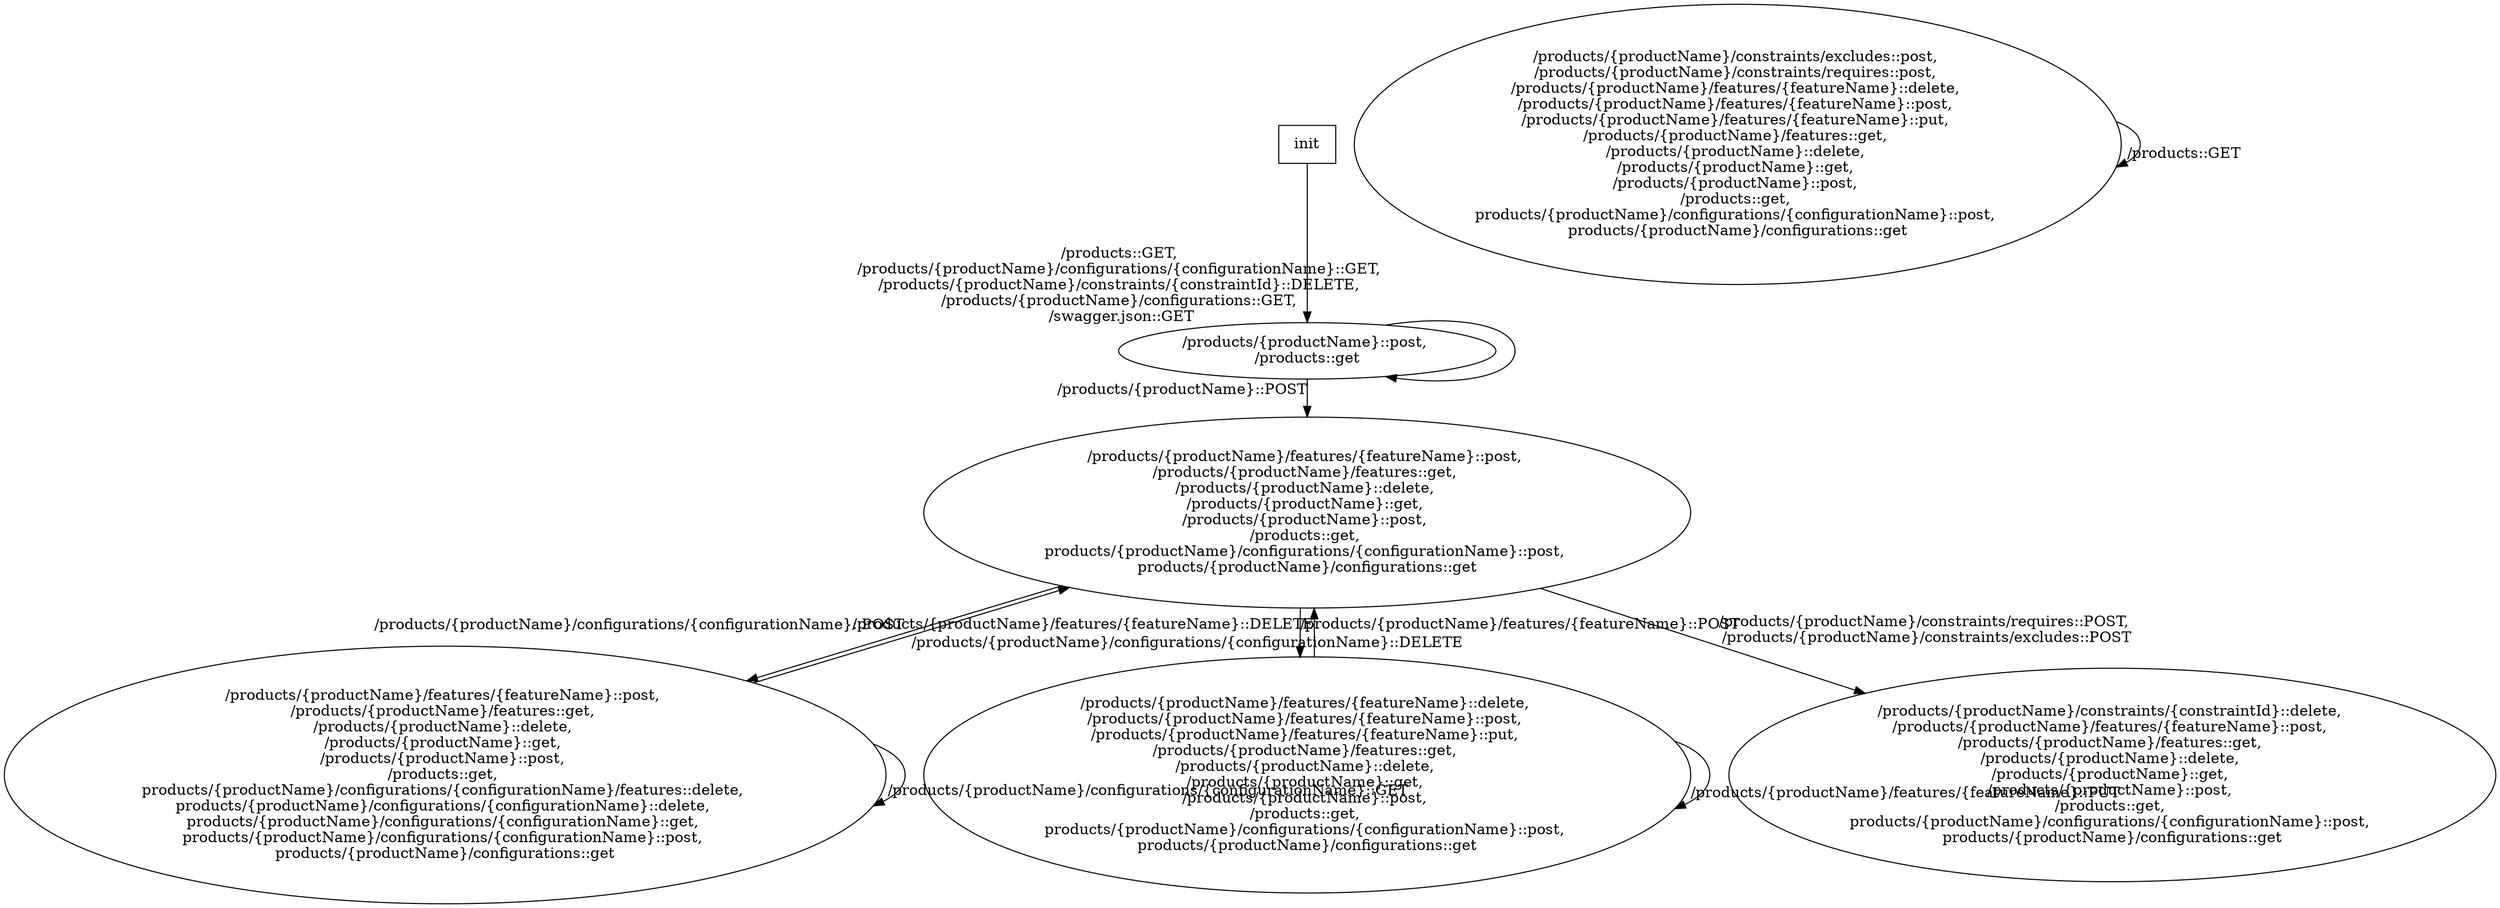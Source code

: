 digraph { 
init [shape=box]
init -> "/products/{productName}::post, \n/products::get"
"/products/{productName}::post, \n/products::get" -> "/products/{productName}/features/{featureName}::post, \n/products/{productName}/features::get, \n/products/{productName}::delete, \n/products/{productName}::get, \n/products/{productName}::post, \n/products::get, \nproducts/{productName}/configurations/{configurationName}::post, \nproducts/{productName}/configurations::get" [xlabel="/products/{productName}::POST"]
"/products/{productName}::post, \n/products::get" -> "/products/{productName}::post, \n/products::get" [xlabel="/products::GET, \n/products/{productName}/configurations/{configurationName}::GET, \n/products/{productName}/constraints/{constraintId}::DELETE, \n/products/{productName}/configurations::GET, \n/swagger.json::GET"]
"/products/{productName}/features/{featureName}::post, \n/products/{productName}/features::get, \n/products/{productName}::delete, \n/products/{productName}::get, \n/products/{productName}::post, \n/products::get, \nproducts/{productName}/configurations/{configurationName}::post, \nproducts/{productName}/configurations::get" -> "/products/{productName}/features/{featureName}::post, \n/products/{productName}/features::get, \n/products/{productName}::delete, \n/products/{productName}::get, \n/products/{productName}::post, \n/products::get, \nproducts/{productName}/configurations/{configurationName}/features::delete, \nproducts/{productName}/configurations/{configurationName}::delete, \nproducts/{productName}/configurations/{configurationName}::get, \nproducts/{productName}/configurations/{configurationName}::post, \nproducts/{productName}/configurations::get" [xlabel="/products/{productName}/configurations/{configurationName}::POST"]
"/products/{productName}/features/{featureName}::post, \n/products/{productName}/features::get, \n/products/{productName}::delete, \n/products/{productName}::get, \n/products/{productName}::post, \n/products::get, \nproducts/{productName}/configurations/{configurationName}::post, \nproducts/{productName}/configurations::get" -> "/products/{productName}/features/{featureName}::delete, \n/products/{productName}/features/{featureName}::post, \n/products/{productName}/features/{featureName}::put, \n/products/{productName}/features::get, \n/products/{productName}::delete, \n/products/{productName}::get, \n/products/{productName}::post, \n/products::get, \nproducts/{productName}/configurations/{configurationName}::post, \nproducts/{productName}/configurations::get" [xlabel="/products/{productName}/features/{featureName}::POST"]
"/products/{productName}/features/{featureName}::post, \n/products/{productName}/features::get, \n/products/{productName}::delete, \n/products/{productName}::get, \n/products/{productName}::post, \n/products::get, \nproducts/{productName}/configurations/{configurationName}::post, \nproducts/{productName}/configurations::get" -> "/products/{productName}/constraints/{constraintId}::delete, \n/products/{productName}/features/{featureName}::post, \n/products/{productName}/features::get, \n/products/{productName}::delete, \n/products/{productName}::get, \n/products/{productName}::post, \n/products::get, \nproducts/{productName}/configurations/{configurationName}::post, \nproducts/{productName}/configurations::get" [xlabel="/products/{productName}/constraints/requires::POST, \n/products/{productName}/constraints/excludes::POST"]
"/products/{productName}/features/{featureName}::post, \n/products/{productName}/features::get, \n/products/{productName}::delete, \n/products/{productName}::get, \n/products/{productName}::post, \n/products::get, \nproducts/{productName}/configurations/{configurationName}/features::delete, \nproducts/{productName}/configurations/{configurationName}::delete, \nproducts/{productName}/configurations/{configurationName}::get, \nproducts/{productName}/configurations/{configurationName}::post, \nproducts/{productName}/configurations::get" -> "/products/{productName}/features/{featureName}::post, \n/products/{productName}/features::get, \n/products/{productName}::delete, \n/products/{productName}::get, \n/products/{productName}::post, \n/products::get, \nproducts/{productName}/configurations/{configurationName}::post, \nproducts/{productName}/configurations::get" [xlabel="/products/{productName}/configurations/{configurationName}::DELETE"]
"/products/{productName}/features/{featureName}::post, \n/products/{productName}/features::get, \n/products/{productName}::delete, \n/products/{productName}::get, \n/products/{productName}::post, \n/products::get, \nproducts/{productName}/configurations/{configurationName}/features::delete, \nproducts/{productName}/configurations/{configurationName}::delete, \nproducts/{productName}/configurations/{configurationName}::get, \nproducts/{productName}/configurations/{configurationName}::post, \nproducts/{productName}/configurations::get" -> "/products/{productName}/features/{featureName}::post, \n/products/{productName}/features::get, \n/products/{productName}::delete, \n/products/{productName}::get, \n/products/{productName}::post, \n/products::get, \nproducts/{productName}/configurations/{configurationName}/features::delete, \nproducts/{productName}/configurations/{configurationName}::delete, \nproducts/{productName}/configurations/{configurationName}::get, \nproducts/{productName}/configurations/{configurationName}::post, \nproducts/{productName}/configurations::get" [xlabel="/products/{productName}/configurations/{configurationName}::GET"]
"/products/{productName}/constraints/excludes::post, \n/products/{productName}/constraints/requires::post, \n/products/{productName}/features/{featureName}::delete, \n/products/{productName}/features/{featureName}::post, \n/products/{productName}/features/{featureName}::put, \n/products/{productName}/features::get, \n/products/{productName}::delete, \n/products/{productName}::get, \n/products/{productName}::post, \n/products::get, \nproducts/{productName}/configurations/{configurationName}::post, \nproducts/{productName}/configurations::get" -> "/products/{productName}/constraints/excludes::post, \n/products/{productName}/constraints/requires::post, \n/products/{productName}/features/{featureName}::delete, \n/products/{productName}/features/{featureName}::post, \n/products/{productName}/features/{featureName}::put, \n/products/{productName}/features::get, \n/products/{productName}::delete, \n/products/{productName}::get, \n/products/{productName}::post, \n/products::get, \nproducts/{productName}/configurations/{configurationName}::post, \nproducts/{productName}/configurations::get" [xlabel="/products::GET"]
"/products/{productName}/features/{featureName}::delete, \n/products/{productName}/features/{featureName}::post, \n/products/{productName}/features/{featureName}::put, \n/products/{productName}/features::get, \n/products/{productName}::delete, \n/products/{productName}::get, \n/products/{productName}::post, \n/products::get, \nproducts/{productName}/configurations/{configurationName}::post, \nproducts/{productName}/configurations::get" -> "/products/{productName}/features/{featureName}::post, \n/products/{productName}/features::get, \n/products/{productName}::delete, \n/products/{productName}::get, \n/products/{productName}::post, \n/products::get, \nproducts/{productName}/configurations/{configurationName}::post, \nproducts/{productName}/configurations::get" [xlabel="/products/{productName}/features/{featureName}::DELETE"]
"/products/{productName}/features/{featureName}::delete, \n/products/{productName}/features/{featureName}::post, \n/products/{productName}/features/{featureName}::put, \n/products/{productName}/features::get, \n/products/{productName}::delete, \n/products/{productName}::get, \n/products/{productName}::post, \n/products::get, \nproducts/{productName}/configurations/{configurationName}::post, \nproducts/{productName}/configurations::get" -> "/products/{productName}/features/{featureName}::delete, \n/products/{productName}/features/{featureName}::post, \n/products/{productName}/features/{featureName}::put, \n/products/{productName}/features::get, \n/products/{productName}::delete, \n/products/{productName}::get, \n/products/{productName}::post, \n/products::get, \nproducts/{productName}/configurations/{configurationName}::post, \nproducts/{productName}/configurations::get" [xlabel="/products/{productName}/features/{featureName}::PUT"]
}
